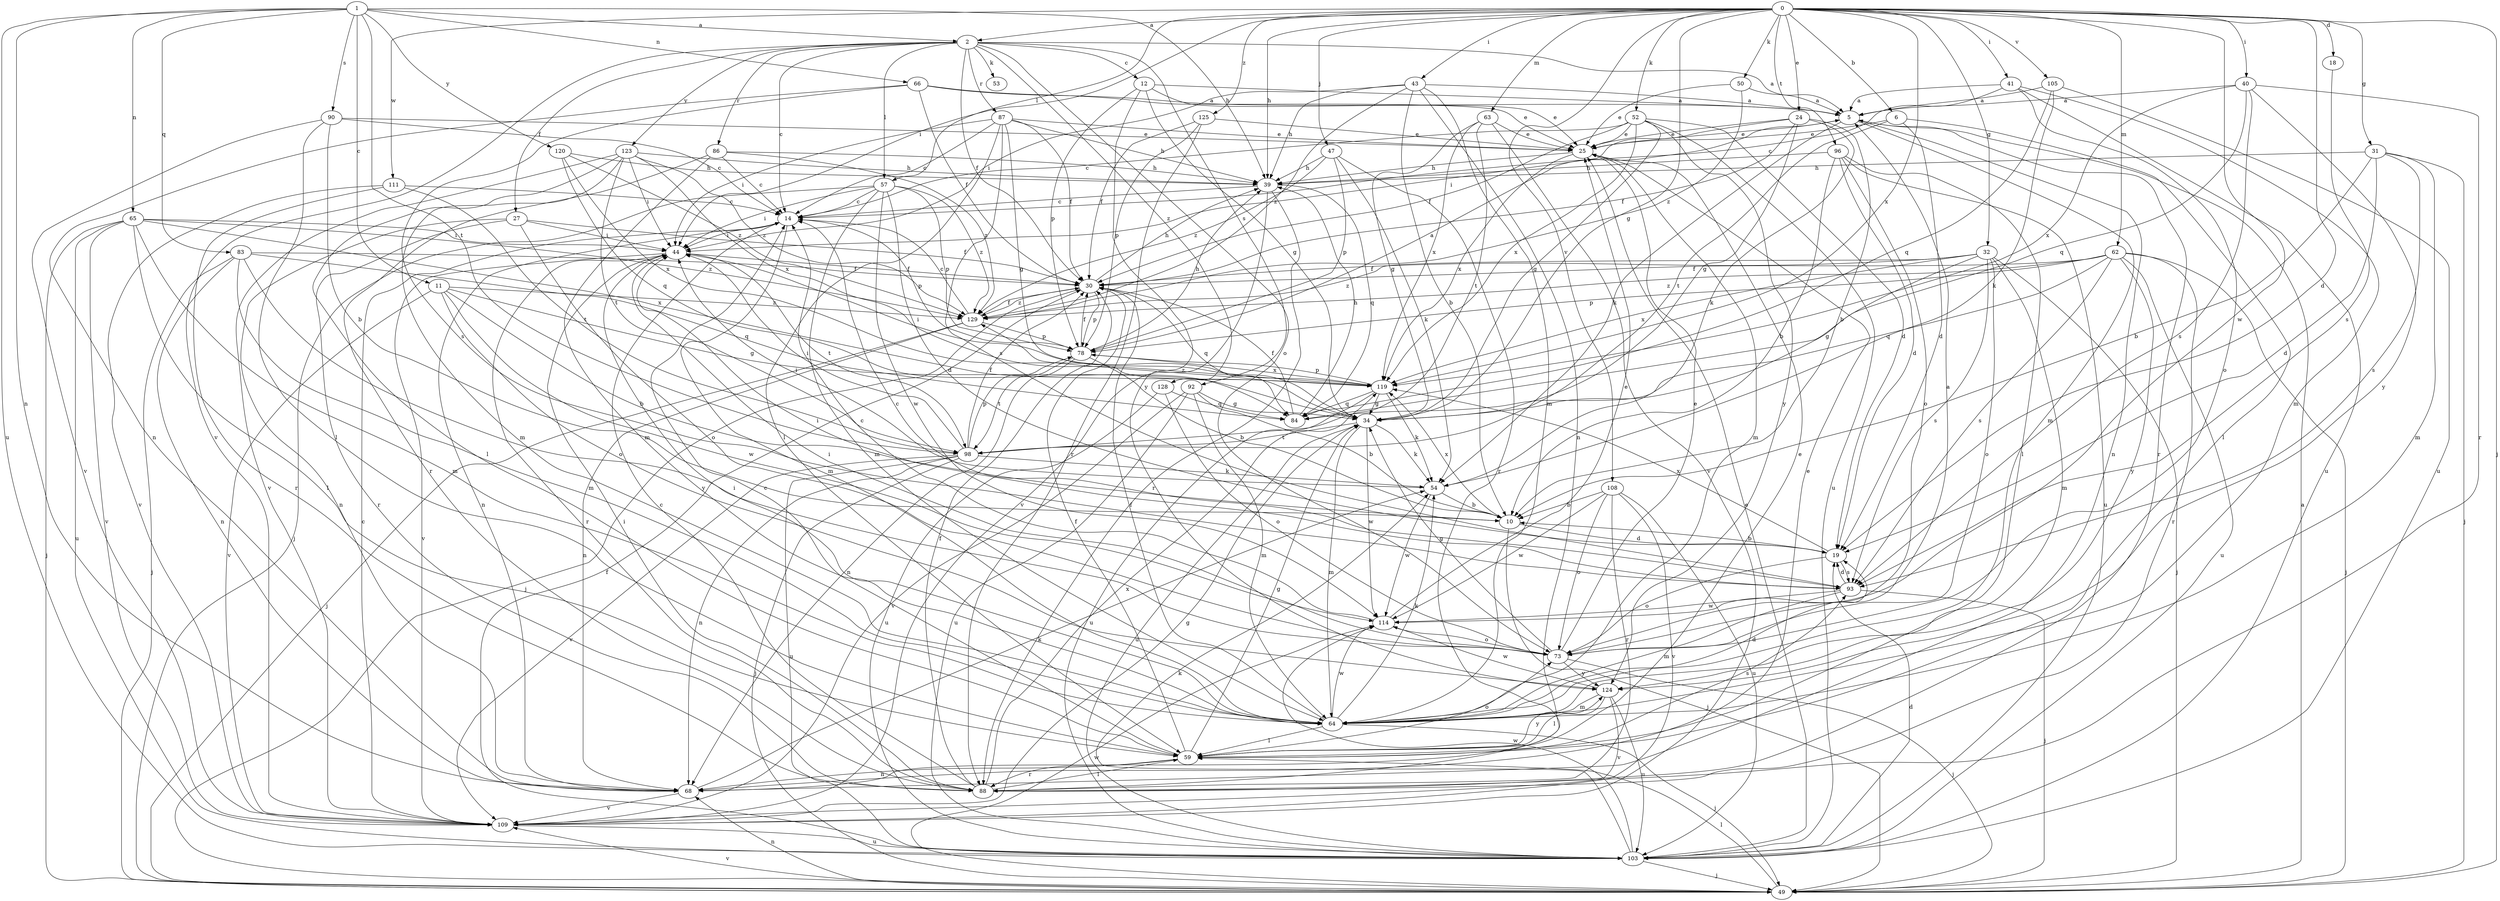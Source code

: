 strict digraph  {
0;
1;
2;
5;
6;
10;
11;
12;
14;
18;
19;
24;
25;
27;
30;
31;
32;
34;
39;
40;
41;
43;
44;
47;
49;
50;
52;
53;
54;
57;
59;
62;
63;
64;
65;
66;
68;
73;
78;
83;
84;
86;
87;
88;
90;
92;
93;
96;
98;
103;
105;
108;
109;
111;
114;
119;
120;
123;
124;
125;
128;
129;
0 -> 2  [label=a];
0 -> 6  [label=b];
0 -> 18  [label=d];
0 -> 19  [label=d];
0 -> 24  [label=e];
0 -> 31  [label=g];
0 -> 32  [label=g];
0 -> 34  [label=g];
0 -> 39  [label=h];
0 -> 40  [label=i];
0 -> 41  [label=i];
0 -> 43  [label=i];
0 -> 44  [label=i];
0 -> 47  [label=j];
0 -> 49  [label=j];
0 -> 50  [label=k];
0 -> 52  [label=k];
0 -> 57  [label=l];
0 -> 62  [label=m];
0 -> 63  [label=m];
0 -> 96  [label=t];
0 -> 105  [label=v];
0 -> 108  [label=v];
0 -> 111  [label=w];
0 -> 114  [label=w];
0 -> 119  [label=x];
0 -> 125  [label=z];
1 -> 2  [label=a];
1 -> 11  [label=c];
1 -> 39  [label=h];
1 -> 65  [label=n];
1 -> 66  [label=n];
1 -> 68  [label=n];
1 -> 83  [label=q];
1 -> 90  [label=s];
1 -> 98  [label=t];
1 -> 103  [label=u];
1 -> 120  [label=y];
2 -> 5  [label=a];
2 -> 12  [label=c];
2 -> 14  [label=c];
2 -> 27  [label=f];
2 -> 30  [label=f];
2 -> 53  [label=k];
2 -> 57  [label=l];
2 -> 73  [label=o];
2 -> 86  [label=r];
2 -> 87  [label=r];
2 -> 92  [label=s];
2 -> 109  [label=v];
2 -> 123  [label=y];
2 -> 128  [label=z];
5 -> 25  [label=e];
5 -> 54  [label=k];
5 -> 64  [label=m];
5 -> 68  [label=n];
5 -> 88  [label=r];
6 -> 19  [label=d];
6 -> 25  [label=e];
6 -> 59  [label=l];
6 -> 98  [label=t];
10 -> 19  [label=d];
10 -> 49  [label=j];
10 -> 119  [label=x];
11 -> 10  [label=b];
11 -> 34  [label=g];
11 -> 109  [label=v];
11 -> 114  [label=w];
11 -> 124  [label=y];
11 -> 129  [label=z];
12 -> 5  [label=a];
12 -> 25  [label=e];
12 -> 34  [label=g];
12 -> 78  [label=p];
12 -> 124  [label=y];
14 -> 44  [label=i];
14 -> 64  [label=m];
14 -> 68  [label=n];
14 -> 78  [label=p];
18 -> 93  [label=s];
19 -> 10  [label=b];
19 -> 73  [label=o];
19 -> 93  [label=s];
19 -> 119  [label=x];
24 -> 10  [label=b];
24 -> 25  [label=e];
24 -> 30  [label=f];
24 -> 34  [label=g];
24 -> 44  [label=i];
24 -> 54  [label=k];
25 -> 39  [label=h];
25 -> 64  [label=m];
25 -> 119  [label=x];
27 -> 30  [label=f];
27 -> 44  [label=i];
27 -> 68  [label=n];
27 -> 73  [label=o];
27 -> 88  [label=r];
30 -> 39  [label=h];
30 -> 49  [label=j];
30 -> 78  [label=p];
30 -> 84  [label=q];
30 -> 129  [label=z];
31 -> 10  [label=b];
31 -> 19  [label=d];
31 -> 39  [label=h];
31 -> 49  [label=j];
31 -> 64  [label=m];
31 -> 93  [label=s];
32 -> 30  [label=f];
32 -> 34  [label=g];
32 -> 49  [label=j];
32 -> 64  [label=m];
32 -> 73  [label=o];
32 -> 93  [label=s];
32 -> 119  [label=x];
32 -> 129  [label=z];
34 -> 54  [label=k];
34 -> 64  [label=m];
34 -> 98  [label=t];
34 -> 103  [label=u];
34 -> 114  [label=w];
34 -> 129  [label=z];
39 -> 14  [label=c];
39 -> 84  [label=q];
39 -> 88  [label=r];
39 -> 109  [label=v];
40 -> 5  [label=a];
40 -> 84  [label=q];
40 -> 88  [label=r];
40 -> 93  [label=s];
40 -> 119  [label=x];
40 -> 124  [label=y];
41 -> 5  [label=a];
41 -> 14  [label=c];
41 -> 64  [label=m];
41 -> 73  [label=o];
41 -> 103  [label=u];
43 -> 5  [label=a];
43 -> 10  [label=b];
43 -> 39  [label=h];
43 -> 44  [label=i];
43 -> 64  [label=m];
43 -> 68  [label=n];
43 -> 129  [label=z];
44 -> 30  [label=f];
44 -> 88  [label=r];
44 -> 98  [label=t];
44 -> 109  [label=v];
47 -> 39  [label=h];
47 -> 54  [label=k];
47 -> 78  [label=p];
47 -> 88  [label=r];
47 -> 129  [label=z];
49 -> 5  [label=a];
49 -> 59  [label=l];
49 -> 68  [label=n];
49 -> 109  [label=v];
49 -> 114  [label=w];
50 -> 5  [label=a];
50 -> 25  [label=e];
50 -> 129  [label=z];
52 -> 14  [label=c];
52 -> 19  [label=d];
52 -> 25  [label=e];
52 -> 30  [label=f];
52 -> 34  [label=g];
52 -> 103  [label=u];
52 -> 119  [label=x];
52 -> 124  [label=y];
54 -> 10  [label=b];
54 -> 44  [label=i];
54 -> 114  [label=w];
57 -> 14  [label=c];
57 -> 19  [label=d];
57 -> 44  [label=i];
57 -> 49  [label=j];
57 -> 64  [label=m];
57 -> 78  [label=p];
57 -> 114  [label=w];
57 -> 129  [label=z];
59 -> 14  [label=c];
59 -> 25  [label=e];
59 -> 30  [label=f];
59 -> 34  [label=g];
59 -> 68  [label=n];
59 -> 73  [label=o];
59 -> 88  [label=r];
59 -> 93  [label=s];
59 -> 124  [label=y];
62 -> 30  [label=f];
62 -> 49  [label=j];
62 -> 78  [label=p];
62 -> 84  [label=q];
62 -> 88  [label=r];
62 -> 93  [label=s];
62 -> 103  [label=u];
62 -> 124  [label=y];
62 -> 129  [label=z];
63 -> 25  [label=e];
63 -> 34  [label=g];
63 -> 98  [label=t];
63 -> 109  [label=v];
63 -> 119  [label=x];
64 -> 19  [label=d];
64 -> 30  [label=f];
64 -> 44  [label=i];
64 -> 49  [label=j];
64 -> 54  [label=k];
64 -> 59  [label=l];
64 -> 114  [label=w];
65 -> 44  [label=i];
65 -> 49  [label=j];
65 -> 59  [label=l];
65 -> 64  [label=m];
65 -> 103  [label=u];
65 -> 109  [label=v];
65 -> 119  [label=x];
65 -> 129  [label=z];
66 -> 5  [label=a];
66 -> 25  [label=e];
66 -> 30  [label=f];
66 -> 68  [label=n];
66 -> 93  [label=s];
68 -> 25  [label=e];
68 -> 54  [label=k];
68 -> 109  [label=v];
73 -> 5  [label=a];
73 -> 25  [label=e];
73 -> 34  [label=g];
73 -> 44  [label=i];
73 -> 49  [label=j];
73 -> 124  [label=y];
78 -> 5  [label=a];
78 -> 10  [label=b];
78 -> 30  [label=f];
78 -> 39  [label=h];
78 -> 68  [label=n];
78 -> 98  [label=t];
78 -> 119  [label=x];
83 -> 30  [label=f];
83 -> 49  [label=j];
83 -> 64  [label=m];
83 -> 68  [label=n];
83 -> 73  [label=o];
83 -> 84  [label=q];
84 -> 30  [label=f];
84 -> 39  [label=h];
86 -> 14  [label=c];
86 -> 39  [label=h];
86 -> 64  [label=m];
86 -> 88  [label=r];
86 -> 129  [label=z];
87 -> 14  [label=c];
87 -> 25  [label=e];
87 -> 30  [label=f];
87 -> 34  [label=g];
87 -> 39  [label=h];
87 -> 44  [label=i];
87 -> 59  [label=l];
87 -> 93  [label=s];
88 -> 14  [label=c];
88 -> 30  [label=f];
88 -> 44  [label=i];
88 -> 59  [label=l];
88 -> 119  [label=x];
90 -> 10  [label=b];
90 -> 14  [label=c];
90 -> 25  [label=e];
90 -> 59  [label=l];
90 -> 109  [label=v];
92 -> 10  [label=b];
92 -> 34  [label=g];
92 -> 64  [label=m];
92 -> 103  [label=u];
92 -> 109  [label=v];
93 -> 14  [label=c];
93 -> 19  [label=d];
93 -> 44  [label=i];
93 -> 49  [label=j];
93 -> 64  [label=m];
93 -> 114  [label=w];
96 -> 10  [label=b];
96 -> 19  [label=d];
96 -> 39  [label=h];
96 -> 59  [label=l];
96 -> 73  [label=o];
96 -> 103  [label=u];
98 -> 30  [label=f];
98 -> 44  [label=i];
98 -> 49  [label=j];
98 -> 54  [label=k];
98 -> 68  [label=n];
98 -> 78  [label=p];
98 -> 103  [label=u];
98 -> 109  [label=v];
103 -> 19  [label=d];
103 -> 25  [label=e];
103 -> 30  [label=f];
103 -> 49  [label=j];
103 -> 54  [label=k];
103 -> 114  [label=w];
105 -> 5  [label=a];
105 -> 54  [label=k];
105 -> 84  [label=q];
105 -> 103  [label=u];
108 -> 10  [label=b];
108 -> 73  [label=o];
108 -> 88  [label=r];
108 -> 103  [label=u];
108 -> 109  [label=v];
108 -> 114  [label=w];
109 -> 14  [label=c];
109 -> 34  [label=g];
109 -> 103  [label=u];
111 -> 14  [label=c];
111 -> 88  [label=r];
111 -> 98  [label=t];
111 -> 109  [label=v];
114 -> 14  [label=c];
114 -> 25  [label=e];
114 -> 73  [label=o];
119 -> 34  [label=g];
119 -> 44  [label=i];
119 -> 54  [label=k];
119 -> 78  [label=p];
119 -> 84  [label=q];
119 -> 103  [label=u];
120 -> 39  [label=h];
120 -> 84  [label=q];
120 -> 119  [label=x];
120 -> 129  [label=z];
123 -> 39  [label=h];
123 -> 44  [label=i];
123 -> 59  [label=l];
123 -> 64  [label=m];
123 -> 98  [label=t];
123 -> 109  [label=v];
123 -> 119  [label=x];
123 -> 129  [label=z];
124 -> 59  [label=l];
124 -> 64  [label=m];
124 -> 103  [label=u];
124 -> 109  [label=v];
124 -> 114  [label=w];
125 -> 25  [label=e];
125 -> 30  [label=f];
125 -> 78  [label=p];
125 -> 88  [label=r];
128 -> 73  [label=o];
128 -> 84  [label=q];
128 -> 103  [label=u];
129 -> 14  [label=c];
129 -> 30  [label=f];
129 -> 49  [label=j];
129 -> 68  [label=n];
129 -> 78  [label=p];
}
